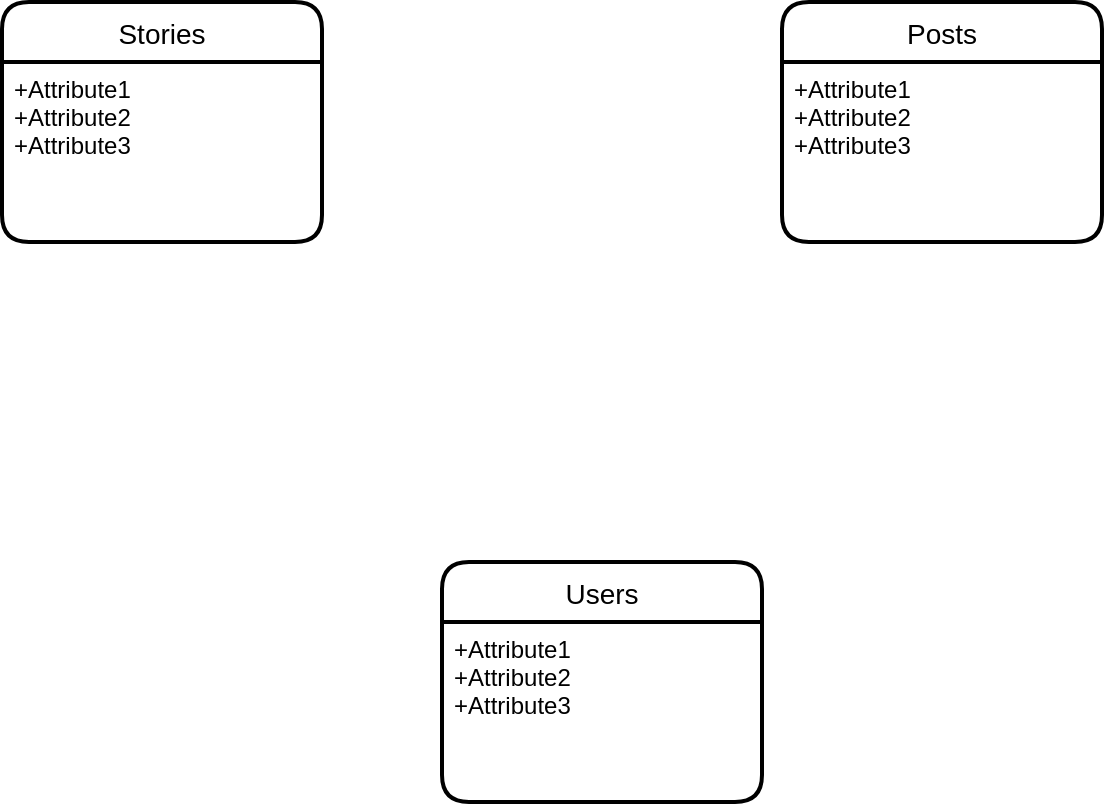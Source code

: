 <mxfile version="20.6.2" type="github">
  <diagram id="JKXD7QQZHDocrjLbn-6L" name="Page-1">
    <mxGraphModel dx="1422" dy="804" grid="1" gridSize="10" guides="1" tooltips="1" connect="1" arrows="1" fold="1" page="1" pageScale="1" pageWidth="850" pageHeight="1100" math="0" shadow="0">
      <root>
        <mxCell id="0" />
        <mxCell id="1" parent="0" />
        <mxCell id="_RYbFcP1aYNrr1EtdgKG-1" value="Stories" style="swimlane;childLayout=stackLayout;horizontal=1;startSize=30;horizontalStack=0;rounded=1;fontSize=14;fontStyle=0;strokeWidth=2;resizeParent=0;resizeLast=1;shadow=0;dashed=0;align=center;" vertex="1" parent="1">
          <mxGeometry x="100" y="130" width="160" height="120" as="geometry" />
        </mxCell>
        <mxCell id="_RYbFcP1aYNrr1EtdgKG-2" value="+Attribute1&#xa;+Attribute2&#xa;+Attribute3" style="align=left;strokeColor=none;fillColor=none;spacingLeft=4;fontSize=12;verticalAlign=top;resizable=0;rotatable=0;part=1;" vertex="1" parent="_RYbFcP1aYNrr1EtdgKG-1">
          <mxGeometry y="30" width="160" height="90" as="geometry" />
        </mxCell>
        <mxCell id="_RYbFcP1aYNrr1EtdgKG-3" value="Posts" style="swimlane;childLayout=stackLayout;horizontal=1;startSize=30;horizontalStack=0;rounded=1;fontSize=14;fontStyle=0;strokeWidth=2;resizeParent=0;resizeLast=1;shadow=0;dashed=0;align=center;" vertex="1" parent="1">
          <mxGeometry x="490" y="130" width="160" height="120" as="geometry" />
        </mxCell>
        <mxCell id="_RYbFcP1aYNrr1EtdgKG-4" value="+Attribute1&#xa;+Attribute2&#xa;+Attribute3" style="align=left;strokeColor=none;fillColor=none;spacingLeft=4;fontSize=12;verticalAlign=top;resizable=0;rotatable=0;part=1;" vertex="1" parent="_RYbFcP1aYNrr1EtdgKG-3">
          <mxGeometry y="30" width="160" height="90" as="geometry" />
        </mxCell>
        <mxCell id="_RYbFcP1aYNrr1EtdgKG-6" value="Users" style="swimlane;childLayout=stackLayout;horizontal=1;startSize=30;horizontalStack=0;rounded=1;fontSize=14;fontStyle=0;strokeWidth=2;resizeParent=0;resizeLast=1;shadow=0;dashed=0;align=center;" vertex="1" parent="1">
          <mxGeometry x="320" y="410" width="160" height="120" as="geometry">
            <mxRectangle x="320" y="410" width="80" height="30" as="alternateBounds" />
          </mxGeometry>
        </mxCell>
        <mxCell id="_RYbFcP1aYNrr1EtdgKG-7" value="+Attribute1&#xa;+Attribute2&#xa;+Attribute3" style="align=left;strokeColor=none;fillColor=none;spacingLeft=4;fontSize=12;verticalAlign=top;resizable=0;rotatable=0;part=1;" vertex="1" parent="_RYbFcP1aYNrr1EtdgKG-6">
          <mxGeometry y="30" width="160" height="90" as="geometry" />
        </mxCell>
      </root>
    </mxGraphModel>
  </diagram>
</mxfile>

